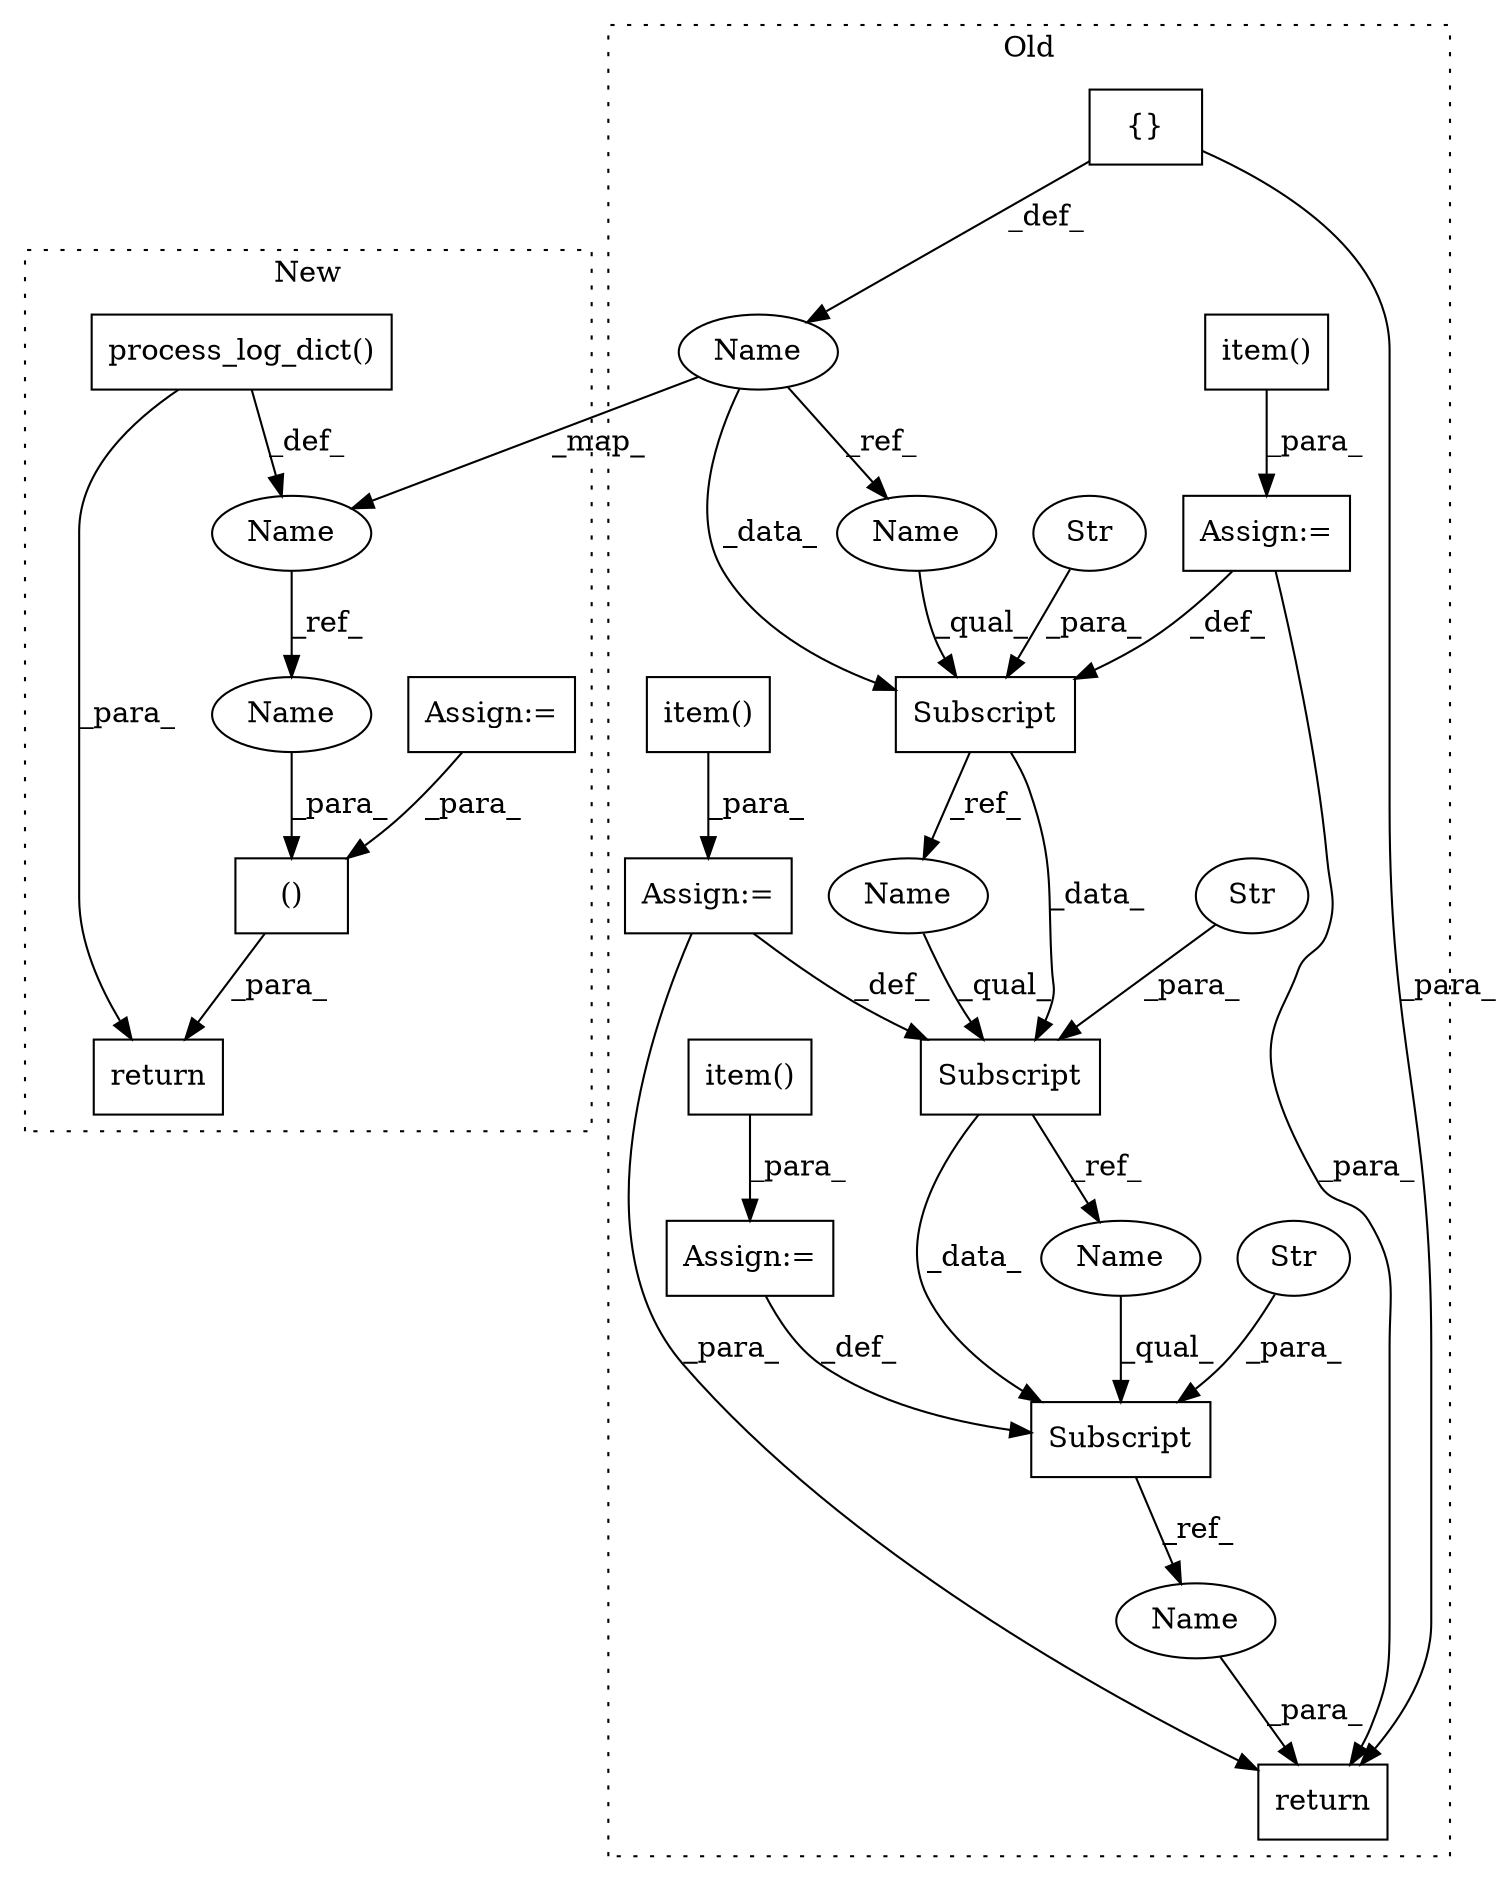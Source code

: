 digraph G {
subgraph cluster0 {
1 [label="item()" a="75" s="2380" l="17" shape="box"];
4 [label="Subscript" a="63" s="2350,0" l="27,0" shape="box"];
5 [label="Str" a="66" s="2358" l="18" shape="ellipse"];
6 [label="{}" a="95" s="2231,2232" l="2,1" shape="box"];
8 [label="return" a="93" s="2406" l="7" shape="box"];
10 [label="Subscript" a="63" s="2294,0" l="27,0" shape="box"];
11 [label="Str" a="66" s="2302" l="18" shape="ellipse"];
12 [label="Subscript" a="63" s="2242,0" l="25,0" shape="box"];
13 [label="Str" a="66" s="2250" l="16" shape="ellipse"];
14 [label="item()" a="75" s="2270" l="15" shape="box"];
15 [label="Assign:=" a="68" s="2267" l="3" shape="box"];
16 [label="item()" a="75" s="2324" l="17" shape="box"];
17 [label="Assign:=" a="68" s="2321" l="3" shape="box"];
18 [label="Assign:=" a="68" s="2377" l="3" shape="box"];
19 [label="Name" a="87" s="2221" l="7" shape="ellipse"];
21 [label="Name" a="87" s="2413" l="7" shape="ellipse"];
22 [label="Name" a="87" s="2242" l="7" shape="ellipse"];
23 [label="Name" a="87" s="2294" l="7" shape="ellipse"];
24 [label="Name" a="87" s="2350" l="7" shape="ellipse"];
label = "Old";
style="dotted";
}
subgraph cluster1 {
2 [label="process_log_dict()" a="75" s="2187" l="191" shape="box"];
3 [label="()" a="54" s="2402" l="10" shape="box"];
7 [label="Assign:=" a="68" s="2126" l="3" shape="box"];
9 [label="return" a="93" s="2387" l="7" shape="box"];
20 [label="Name" a="87" s="2176" l="8" shape="ellipse"];
25 [label="Name" a="87" s="2404" l="8" shape="ellipse"];
label = "New";
style="dotted";
}
1 -> 18 [label="_para_"];
2 -> 9 [label="_para_"];
2 -> 20 [label="_def_"];
3 -> 9 [label="_para_"];
4 -> 21 [label="_ref_"];
5 -> 4 [label="_para_"];
6 -> 19 [label="_def_"];
6 -> 8 [label="_para_"];
7 -> 3 [label="_para_"];
10 -> 24 [label="_ref_"];
10 -> 4 [label="_data_"];
11 -> 10 [label="_para_"];
12 -> 23 [label="_ref_"];
12 -> 10 [label="_data_"];
13 -> 12 [label="_para_"];
14 -> 15 [label="_para_"];
15 -> 8 [label="_para_"];
15 -> 12 [label="_def_"];
16 -> 17 [label="_para_"];
17 -> 8 [label="_para_"];
17 -> 10 [label="_def_"];
18 -> 4 [label="_def_"];
19 -> 22 [label="_ref_"];
19 -> 20 [label="_map_"];
19 -> 12 [label="_data_"];
20 -> 25 [label="_ref_"];
21 -> 8 [label="_para_"];
22 -> 12 [label="_qual_"];
23 -> 10 [label="_qual_"];
24 -> 4 [label="_qual_"];
25 -> 3 [label="_para_"];
}